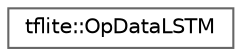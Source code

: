 digraph "Graphical Class Hierarchy"
{
 // LATEX_PDF_SIZE
  bgcolor="transparent";
  edge [fontname=Helvetica,fontsize=10,labelfontname=Helvetica,labelfontsize=10];
  node [fontname=Helvetica,fontsize=10,shape=box,height=0.2,width=0.4];
  rankdir="LR";
  Node0 [id="Node000000",label="tflite::OpDataLSTM",height=0.2,width=0.4,color="grey40", fillcolor="white", style="filled",URL="$structtflite_1_1_op_data_l_s_t_m.html",tooltip=" "];
}
